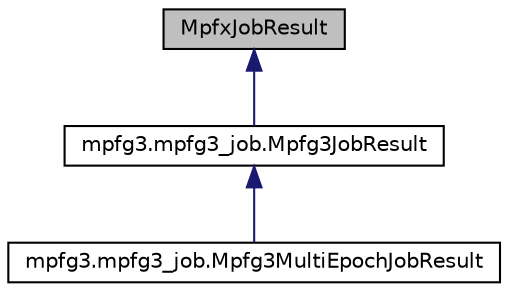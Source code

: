 digraph G
{
  edge [fontname="Helvetica",fontsize="10",labelfontname="Helvetica",labelfontsize="10"];
  node [fontname="Helvetica",fontsize="10",shape=record];
  Node1 [label="MpfxJobResult",height=0.2,width=0.4,color="black", fillcolor="grey75", style="filled" fontcolor="black"];
  Node1 -> Node2 [dir=back,color="midnightblue",fontsize="10",style="solid",fontname="Helvetica"];
  Node2 [label="mpfg3.mpfg3_job.Mpfg3JobResult",height=0.2,width=0.4,color="black", fillcolor="white", style="filled",URL="$classmpfg3_1_1mpfg3__job_1_1Mpfg3JobResult.html",tooltip="Represents the result of a GREAT3 job."];
  Node2 -> Node3 [dir=back,color="midnightblue",fontsize="10",style="solid",fontname="Helvetica"];
  Node3 [label="mpfg3.mpfg3_job.Mpfg3MultiEpochJobResult",height=0.2,width=0.4,color="black", fillcolor="white", style="filled",URL="$classmpfg3_1_1mpfg3__job_1_1Mpfg3MultiEpochJobResult.html",tooltip="Represents the result of a job with multiple epochs (exposures) images and related catalogs..."];
}
